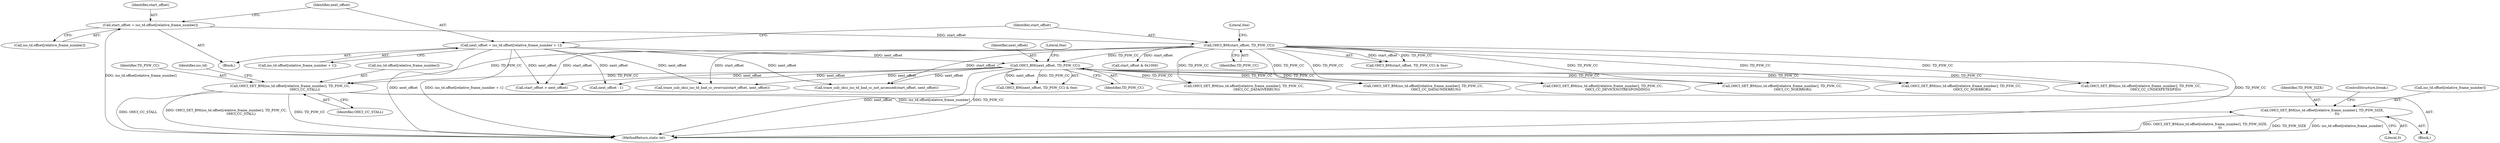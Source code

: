 digraph "0_qemu_26f670a244982335cc08943fb1ec099a2c81e42d@array" {
"1000825" [label="(Call,OHCI_SET_BM(iso_td.offset[relative_frame_number], TD_PSW_CC,\n                            OHCI_CC_STALL))"];
"1000409" [label="(Call,OHCI_BM(start_offset, TD_PSW_CC))"];
"1000389" [label="(Call,start_offset = iso_td.offset[relative_frame_number])"];
"1000419" [label="(Call,OHCI_BM(next_offset, TD_PSW_CC))"];
"1000396" [label="(Call,next_offset = iso_td.offset[relative_frame_number + 1])"];
"1000833" [label="(Call,OHCI_SET_BM(iso_td.offset[relative_frame_number], TD_PSW_SIZE,\n                            0))"];
"1000737" [label="(Call,OHCI_SET_BM(iso_td.offset[relative_frame_number], TD_PSW_CC,\n                    OHCI_CC_NOERROR))"];
"1000834" [label="(Call,iso_td.offset[relative_frame_number])"];
"1000438" [label="(Call,trace_usb_ohci_iso_td_bad_cc_overrun(start_offset, next_offset))"];
"1000409" [label="(Call,OHCI_BM(start_offset, TD_PSW_CC))"];
"1000801" [label="(Block,)"];
"1000420" [label="(Identifier,next_offset)"];
"1000389" [label="(Call,start_offset = iso_td.offset[relative_frame_number])"];
"1000411" [label="(Identifier,TD_PSW_CC)"];
"1000390" [label="(Identifier,start_offset)"];
"1000832" [label="(Identifier,OHCI_CC_STALL)"];
"1000711" [label="(Call,OHCI_SET_BM(iso_td.offset[relative_frame_number], TD_PSW_CC,\n                    OHCI_CC_NOERROR))"];
"1000840" [label="(Literal,0)"];
"1000424" [label="(Call,trace_usb_ohci_iso_td_bad_cc_not_accessed(start_offset, next_offset))"];
"1000825" [label="(Call,OHCI_SET_BM(iso_td.offset[relative_frame_number], TD_PSW_CC,\n                            OHCI_CC_STALL))"];
"1000110" [label="(Block,)"];
"1000839" [label="(Identifier,TD_PSW_SIZE)"];
"1000765" [label="(Call,OHCI_SET_BM(iso_td.offset[relative_frame_number], TD_PSW_CC,\n                        OHCI_CC_DATAOVERRUN))"];
"1000408" [label="(Call,OHCI_BM(start_offset, TD_PSW_CC) & 0xe)"];
"1000804" [label="(Call,OHCI_SET_BM(iso_td.offset[relative_frame_number], TD_PSW_CC,\n                            OHCI_CC_DEVICENOTRESPONDING))"];
"1000418" [label="(Call,OHCI_BM(next_offset, TD_PSW_CC) & 0xe)"];
"1000841" [label="(ControlStructure,break;)"];
"1000419" [label="(Call,OHCI_BM(next_offset, TD_PSW_CC))"];
"1000826" [label="(Call,iso_td.offset[relative_frame_number])"];
"1000410" [label="(Identifier,start_offset)"];
"1000397" [label="(Identifier,next_offset)"];
"1000845" [label="(Call,OHCI_SET_BM(iso_td.offset[relative_frame_number], TD_PSW_CC,\n                            OHCI_CC_UNDEXPETEDPID))"];
"1000831" [label="(Identifier,TD_PSW_CC)"];
"1000920" [label="(MethodReturn,static int)"];
"1000789" [label="(Call,OHCI_SET_BM(iso_td.offset[relative_frame_number], TD_PSW_CC,\n                        OHCI_CC_DATAUNDERRUN))"];
"1000412" [label="(Literal,0xe)"];
"1000445" [label="(Call,start_offset & 0x1000)"];
"1000421" [label="(Identifier,TD_PSW_CC)"];
"1000434" [label="(Call,start_offset > next_offset)"];
"1000396" [label="(Call,next_offset = iso_td.offset[relative_frame_number + 1])"];
"1000836" [label="(Identifier,iso_td)"];
"1000422" [label="(Literal,0xe)"];
"1000398" [label="(Call,iso_td.offset[relative_frame_number + 1])"];
"1000833" [label="(Call,OHCI_SET_BM(iso_td.offset[relative_frame_number], TD_PSW_SIZE,\n                            0))"];
"1000481" [label="(Call,next_offset - 1)"];
"1000391" [label="(Call,iso_td.offset[relative_frame_number])"];
"1000825" -> "1000801"  [label="AST: "];
"1000825" -> "1000832"  [label="CFG: "];
"1000826" -> "1000825"  [label="AST: "];
"1000831" -> "1000825"  [label="AST: "];
"1000832" -> "1000825"  [label="AST: "];
"1000836" -> "1000825"  [label="CFG: "];
"1000825" -> "1000920"  [label="DDG: OHCI_CC_STALL"];
"1000825" -> "1000920"  [label="DDG: OHCI_SET_BM(iso_td.offset[relative_frame_number], TD_PSW_CC,\n                            OHCI_CC_STALL)"];
"1000825" -> "1000920"  [label="DDG: TD_PSW_CC"];
"1000409" -> "1000825"  [label="DDG: TD_PSW_CC"];
"1000419" -> "1000825"  [label="DDG: TD_PSW_CC"];
"1000825" -> "1000833"  [label="DDG: iso_td.offset[relative_frame_number]"];
"1000409" -> "1000408"  [label="AST: "];
"1000409" -> "1000411"  [label="CFG: "];
"1000410" -> "1000409"  [label="AST: "];
"1000411" -> "1000409"  [label="AST: "];
"1000412" -> "1000409"  [label="CFG: "];
"1000409" -> "1000920"  [label="DDG: TD_PSW_CC"];
"1000409" -> "1000408"  [label="DDG: start_offset"];
"1000409" -> "1000408"  [label="DDG: TD_PSW_CC"];
"1000389" -> "1000409"  [label="DDG: start_offset"];
"1000409" -> "1000419"  [label="DDG: TD_PSW_CC"];
"1000409" -> "1000424"  [label="DDG: start_offset"];
"1000409" -> "1000434"  [label="DDG: start_offset"];
"1000409" -> "1000438"  [label="DDG: start_offset"];
"1000409" -> "1000445"  [label="DDG: start_offset"];
"1000409" -> "1000711"  [label="DDG: TD_PSW_CC"];
"1000409" -> "1000737"  [label="DDG: TD_PSW_CC"];
"1000409" -> "1000765"  [label="DDG: TD_PSW_CC"];
"1000409" -> "1000789"  [label="DDG: TD_PSW_CC"];
"1000409" -> "1000804"  [label="DDG: TD_PSW_CC"];
"1000409" -> "1000845"  [label="DDG: TD_PSW_CC"];
"1000389" -> "1000110"  [label="AST: "];
"1000389" -> "1000391"  [label="CFG: "];
"1000390" -> "1000389"  [label="AST: "];
"1000391" -> "1000389"  [label="AST: "];
"1000397" -> "1000389"  [label="CFG: "];
"1000389" -> "1000920"  [label="DDG: iso_td.offset[relative_frame_number]"];
"1000419" -> "1000418"  [label="AST: "];
"1000419" -> "1000421"  [label="CFG: "];
"1000420" -> "1000419"  [label="AST: "];
"1000421" -> "1000419"  [label="AST: "];
"1000422" -> "1000419"  [label="CFG: "];
"1000419" -> "1000920"  [label="DDG: next_offset"];
"1000419" -> "1000920"  [label="DDG: TD_PSW_CC"];
"1000419" -> "1000418"  [label="DDG: next_offset"];
"1000419" -> "1000418"  [label="DDG: TD_PSW_CC"];
"1000396" -> "1000419"  [label="DDG: next_offset"];
"1000419" -> "1000424"  [label="DDG: next_offset"];
"1000419" -> "1000434"  [label="DDG: next_offset"];
"1000419" -> "1000438"  [label="DDG: next_offset"];
"1000419" -> "1000481"  [label="DDG: next_offset"];
"1000419" -> "1000711"  [label="DDG: TD_PSW_CC"];
"1000419" -> "1000737"  [label="DDG: TD_PSW_CC"];
"1000419" -> "1000765"  [label="DDG: TD_PSW_CC"];
"1000419" -> "1000789"  [label="DDG: TD_PSW_CC"];
"1000419" -> "1000804"  [label="DDG: TD_PSW_CC"];
"1000419" -> "1000845"  [label="DDG: TD_PSW_CC"];
"1000396" -> "1000110"  [label="AST: "];
"1000396" -> "1000398"  [label="CFG: "];
"1000397" -> "1000396"  [label="AST: "];
"1000398" -> "1000396"  [label="AST: "];
"1000410" -> "1000396"  [label="CFG: "];
"1000396" -> "1000920"  [label="DDG: next_offset"];
"1000396" -> "1000920"  [label="DDG: iso_td.offset[relative_frame_number + 1]"];
"1000396" -> "1000424"  [label="DDG: next_offset"];
"1000396" -> "1000434"  [label="DDG: next_offset"];
"1000396" -> "1000438"  [label="DDG: next_offset"];
"1000396" -> "1000481"  [label="DDG: next_offset"];
"1000833" -> "1000801"  [label="AST: "];
"1000833" -> "1000840"  [label="CFG: "];
"1000834" -> "1000833"  [label="AST: "];
"1000839" -> "1000833"  [label="AST: "];
"1000840" -> "1000833"  [label="AST: "];
"1000841" -> "1000833"  [label="CFG: "];
"1000833" -> "1000920"  [label="DDG: iso_td.offset[relative_frame_number]"];
"1000833" -> "1000920"  [label="DDG: OHCI_SET_BM(iso_td.offset[relative_frame_number], TD_PSW_SIZE,\n                            0)"];
"1000833" -> "1000920"  [label="DDG: TD_PSW_SIZE"];
}
